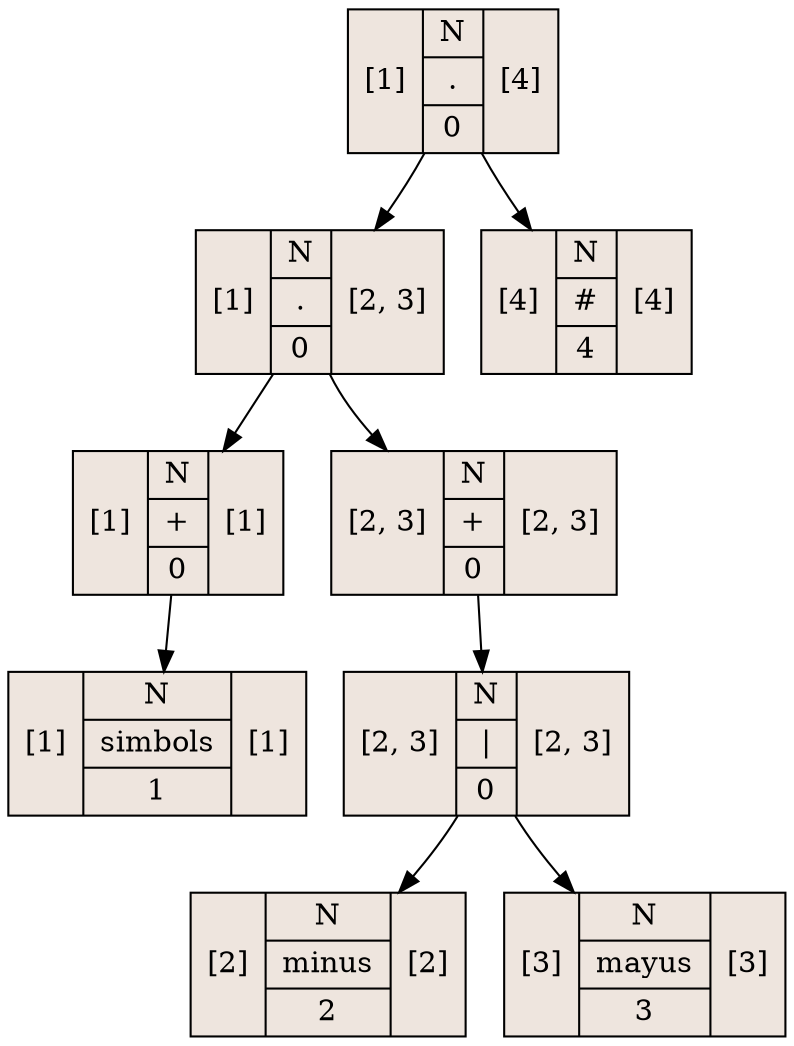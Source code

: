 digraph grafica{
rankdir=TB;
node [shape = record, style=filled, fillcolor=seashell2];
nodo45 [ label ="[1]|{N|.|0}|[4]"];
nodo43 [ label ="[1]|{N|.|0}|[2, 3]"];
nodo38 [ label ="[1]|{N|+|0}|[1]"];
nodo37 [ label ="[1]|{N|{simbols}|1}|[1]"];
nodo38:C0->nodo37
nodo43:C0->nodo38
nodo42 [ label ="[2, 3]|{N|+|0}|[2, 3]"];
nodo41 [ label ="[2, 3]|{N |\||0}|[2, 3]"];
nodo39 [ label ="[2]|{N|{minus}|2}|[2]"];
nodo41:C0->nodo39
nodo40 [ label ="[3]|{N|{mayus}|3}|[3]"];
nodo41:C1->nodo40
nodo42:C0->nodo41
nodo43:C1->nodo42
nodo45:C0->nodo43
nodo44 [ label ="[4]|{N|#|4}|[4]"];
nodo45:C1->nodo44
}
